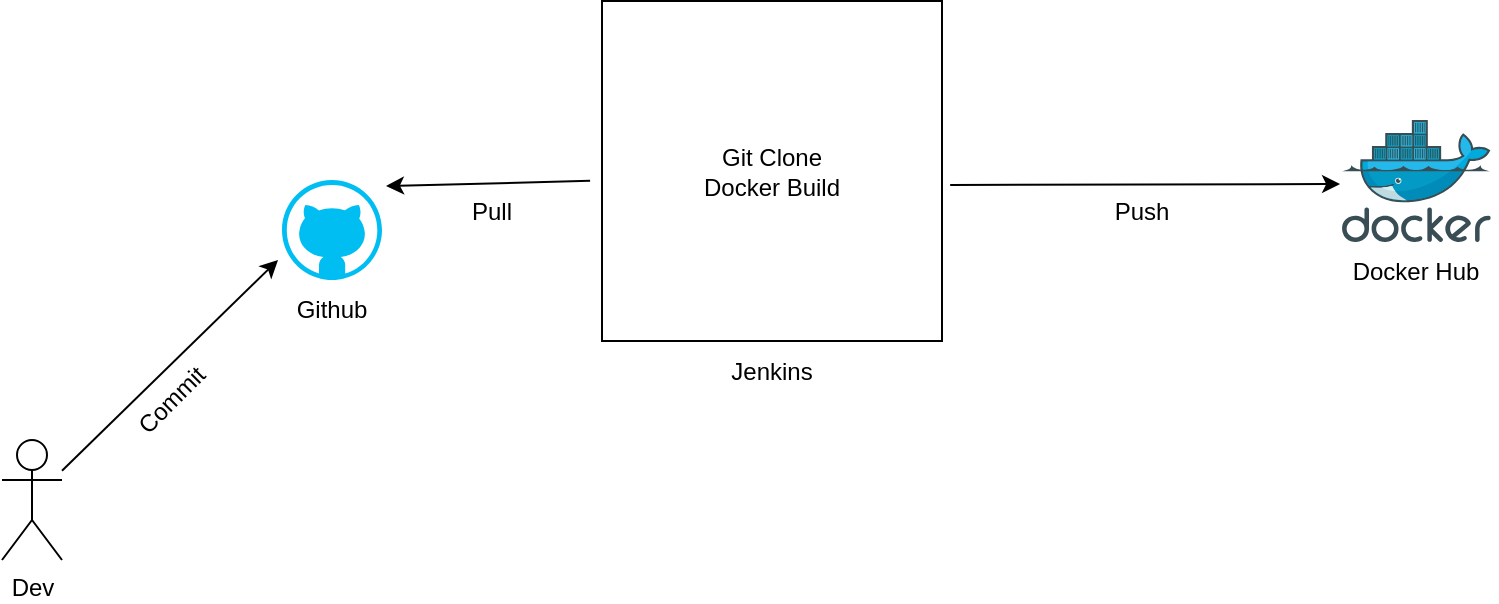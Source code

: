 <mxfile version="21.3.6" type="github">
  <diagram name="Page-1" id="M7DkWpAEA0SoGvppIu5o">
    <mxGraphModel dx="1362" dy="790" grid="1" gridSize="10" guides="1" tooltips="1" connect="1" arrows="1" fold="1" page="1" pageScale="1" pageWidth="850" pageHeight="1100" math="0" shadow="0">
      <root>
        <mxCell id="0" />
        <mxCell id="1" parent="0" />
        <mxCell id="xIDI6sqjgz8K7w1ugfOl-2" value="Dev" style="shape=umlActor;verticalLabelPosition=bottom;verticalAlign=top;html=1;outlineConnect=0;" vertex="1" parent="1">
          <mxGeometry x="10" y="300" width="30" height="60" as="geometry" />
        </mxCell>
        <mxCell id="xIDI6sqjgz8K7w1ugfOl-5" value="" style="verticalLabelPosition=bottom;html=1;verticalAlign=top;align=center;strokeColor=none;fillColor=#00BEF2;shape=mxgraph.azure.github_code;pointerEvents=1;" vertex="1" parent="1">
          <mxGeometry x="150" y="170" width="50" height="50" as="geometry" />
        </mxCell>
        <mxCell id="xIDI6sqjgz8K7w1ugfOl-6" value="Github" style="text;html=1;strokeColor=none;fillColor=none;align=center;verticalAlign=middle;whiteSpace=wrap;rounded=0;" vertex="1" parent="1">
          <mxGeometry x="145" y="220" width="60" height="30" as="geometry" />
        </mxCell>
        <mxCell id="xIDI6sqjgz8K7w1ugfOl-11" value="" style="whiteSpace=wrap;html=1;aspect=fixed;" vertex="1" parent="1">
          <mxGeometry x="310" y="80.5" width="170" height="170" as="geometry" />
        </mxCell>
        <mxCell id="xIDI6sqjgz8K7w1ugfOl-15" value="" style="endArrow=classic;html=1;rounded=0;entryX=1.04;entryY=0.06;entryDx=0;entryDy=0;entryPerimeter=0;exitX=-0.035;exitY=0.529;exitDx=0;exitDy=0;exitPerimeter=0;" edge="1" parent="1" source="xIDI6sqjgz8K7w1ugfOl-11" target="xIDI6sqjgz8K7w1ugfOl-5">
          <mxGeometry width="50" height="50" relative="1" as="geometry">
            <mxPoint x="260" y="260" as="sourcePoint" />
            <mxPoint x="160" y="310" as="targetPoint" />
          </mxGeometry>
        </mxCell>
        <mxCell id="xIDI6sqjgz8K7w1ugfOl-16" value="" style="endArrow=classic;html=1;rounded=0;entryX=-0.04;entryY=0.8;entryDx=0;entryDy=0;entryPerimeter=0;" edge="1" parent="1" source="xIDI6sqjgz8K7w1ugfOl-2" target="xIDI6sqjgz8K7w1ugfOl-5">
          <mxGeometry width="50" height="50" relative="1" as="geometry">
            <mxPoint x="160" y="440" as="sourcePoint" />
            <mxPoint x="90" y="360" as="targetPoint" />
          </mxGeometry>
        </mxCell>
        <mxCell id="xIDI6sqjgz8K7w1ugfOl-17" value="&lt;div&gt;Commit&lt;/div&gt;" style="text;html=1;strokeColor=none;fillColor=none;align=center;verticalAlign=middle;whiteSpace=wrap;rounded=0;rotation=-45;" vertex="1" parent="1">
          <mxGeometry x="70" y="270" width="50" height="20" as="geometry" />
        </mxCell>
        <mxCell id="xIDI6sqjgz8K7w1ugfOl-18" value="Pull" style="text;html=1;strokeColor=none;fillColor=none;align=center;verticalAlign=middle;whiteSpace=wrap;rounded=0;rotation=0;" vertex="1" parent="1">
          <mxGeometry x="240" y="175.5" width="30" height="20" as="geometry" />
        </mxCell>
        <mxCell id="xIDI6sqjgz8K7w1ugfOl-19" value="Jenkins" style="text;html=1;strokeColor=none;fillColor=none;align=center;verticalAlign=middle;whiteSpace=wrap;rounded=0;" vertex="1" parent="1">
          <mxGeometry x="365" y="250.5" width="60" height="30" as="geometry" />
        </mxCell>
        <mxCell id="xIDI6sqjgz8K7w1ugfOl-20" value="&lt;div&gt;Git Clone&lt;br&gt;&lt;/div&gt;&lt;div&gt;Docker Build&lt;/div&gt;" style="text;html=1;strokeColor=none;fillColor=none;align=center;verticalAlign=middle;whiteSpace=wrap;rounded=0;" vertex="1" parent="1">
          <mxGeometry x="355" y="135.5" width="80" height="60" as="geometry" />
        </mxCell>
        <mxCell id="xIDI6sqjgz8K7w1ugfOl-21" value="" style="endArrow=classic;html=1;rounded=0;exitX=1.024;exitY=0.541;exitDx=0;exitDy=0;exitPerimeter=0;entryX=-0.013;entryY=0.525;entryDx=0;entryDy=0;entryPerimeter=0;" edge="1" parent="1" source="xIDI6sqjgz8K7w1ugfOl-11" target="xIDI6sqjgz8K7w1ugfOl-22">
          <mxGeometry width="50" height="50" relative="1" as="geometry">
            <mxPoint x="460" y="260" as="sourcePoint" />
            <mxPoint x="510" y="210" as="targetPoint" />
          </mxGeometry>
        </mxCell>
        <mxCell id="xIDI6sqjgz8K7w1ugfOl-22" value="" style="image;sketch=0;aspect=fixed;html=1;points=[];align=center;fontSize=12;image=img/lib/mscae/Docker.svg;" vertex="1" parent="1">
          <mxGeometry x="680" y="140" width="74.39" height="61" as="geometry" />
        </mxCell>
        <mxCell id="xIDI6sqjgz8K7w1ugfOl-27" value="&lt;div&gt;Push&lt;/div&gt;" style="text;html=1;strokeColor=none;fillColor=none;align=center;verticalAlign=middle;whiteSpace=wrap;rounded=0;" vertex="1" parent="1">
          <mxGeometry x="550" y="171" width="60" height="30" as="geometry" />
        </mxCell>
        <mxCell id="xIDI6sqjgz8K7w1ugfOl-28" value="Docker Hub" style="text;html=1;strokeColor=none;fillColor=none;align=center;verticalAlign=middle;whiteSpace=wrap;rounded=0;" vertex="1" parent="1">
          <mxGeometry x="677.2" y="201" width="80" height="30" as="geometry" />
        </mxCell>
      </root>
    </mxGraphModel>
  </diagram>
</mxfile>
